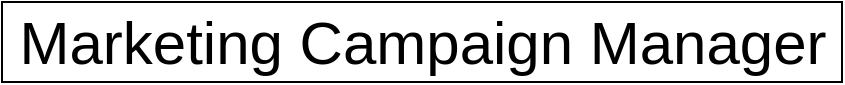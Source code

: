 <mxfile version="18.0.2" type="device"><diagram id="cdQ-mU0uxttodRL3iBgR" name="Page-1"><mxGraphModel dx="1426" dy="940" grid="1" gridSize="10" guides="1" tooltips="1" connect="1" arrows="1" fold="1" page="1" pageScale="1" pageWidth="850" pageHeight="1100" math="0" shadow="0"><root><mxCell id="0"/><mxCell id="1" parent="0"/><mxCell id="jGbUgSe4cEa2RbhdybmP-1" value="&lt;div style=&quot;font-size: 30px;&quot;&gt;Marketing Campaign Manager&lt;/div&gt;" style="text;html=1;align=center;verticalAlign=middle;resizable=0;points=[];autosize=1;strokeColor=default;fillColor=none;fontSize=30;" vertex="1" parent="1"><mxGeometry x="215" y="10" width="420" height="40" as="geometry"/></mxCell></root></mxGraphModel></diagram></mxfile>